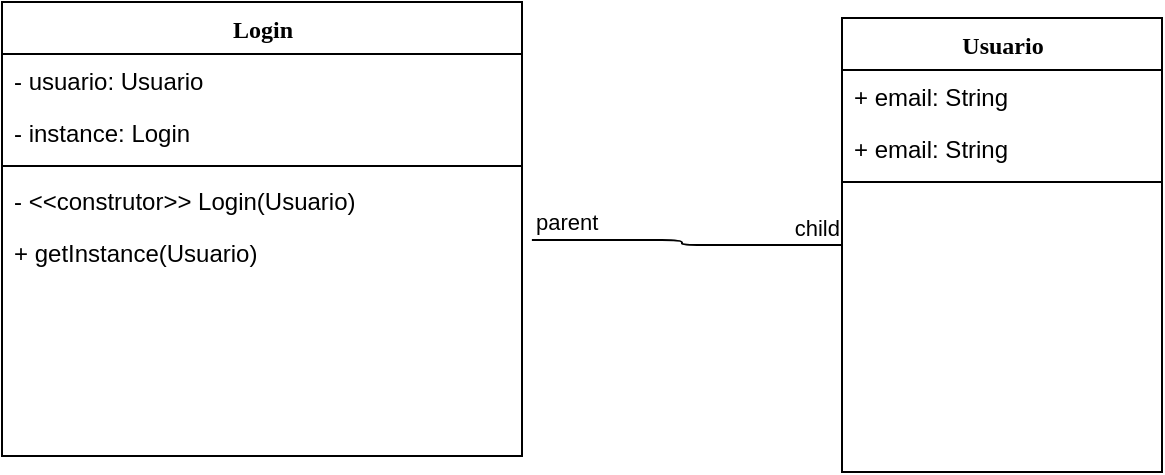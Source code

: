 <mxfile version="13.9.9" type="device"><diagram name="Page-1" id="9f46799a-70d6-7492-0946-bef42562c5a5"><mxGraphModel dx="1086" dy="806" grid="1" gridSize="10" guides="1" tooltips="1" connect="1" arrows="1" fold="1" page="1" pageScale="1" pageWidth="1100" pageHeight="850" background="#ffffff" math="0" shadow="0"><root><mxCell id="0"/><mxCell id="1" parent="0"/><mxCell id="78961159f06e98e8-17" value="Login" style="swimlane;html=1;fontStyle=1;align=center;verticalAlign=top;childLayout=stackLayout;horizontal=1;startSize=26;horizontalStack=0;resizeParent=1;resizeLast=0;collapsible=1;marginBottom=0;swimlaneFillColor=#ffffff;rounded=0;shadow=0;comic=0;labelBackgroundColor=none;strokeWidth=1;fillColor=none;fontFamily=Verdana;fontSize=12" parent="1" vertex="1"><mxGeometry x="210" y="190" width="260" height="227" as="geometry"/></mxCell><mxCell id="78961159f06e98e8-21" value="- usuario: Usuario" style="text;html=1;strokeColor=none;fillColor=none;align=left;verticalAlign=top;spacingLeft=4;spacingRight=4;whiteSpace=wrap;overflow=hidden;rotatable=0;points=[[0,0.5],[1,0.5]];portConstraint=eastwest;" parent="78961159f06e98e8-17" vertex="1"><mxGeometry y="26" width="260" height="26" as="geometry"/></mxCell><mxCell id="78961159f06e98e8-23" value="- instance: Login" style="text;html=1;strokeColor=none;fillColor=none;align=left;verticalAlign=top;spacingLeft=4;spacingRight=4;whiteSpace=wrap;overflow=hidden;rotatable=0;points=[[0,0.5],[1,0.5]];portConstraint=eastwest;" parent="78961159f06e98e8-17" vertex="1"><mxGeometry y="52" width="260" height="26" as="geometry"/></mxCell><mxCell id="78961159f06e98e8-19" value="" style="line;html=1;strokeWidth=1;fillColor=none;align=left;verticalAlign=middle;spacingTop=-1;spacingLeft=3;spacingRight=3;rotatable=0;labelPosition=right;points=[];portConstraint=eastwest;" parent="78961159f06e98e8-17" vertex="1"><mxGeometry y="78" width="260" height="8" as="geometry"/></mxCell><mxCell id="78961159f06e98e8-20" value="- &amp;lt;&amp;lt;construtor&amp;gt;&amp;gt; Login(Usuario)" style="text;html=1;strokeColor=none;fillColor=none;align=left;verticalAlign=top;spacingLeft=4;spacingRight=4;whiteSpace=wrap;overflow=hidden;rotatable=0;points=[[0,0.5],[1,0.5]];portConstraint=eastwest;" parent="78961159f06e98e8-17" vertex="1"><mxGeometry y="86" width="260" height="26" as="geometry"/></mxCell><mxCell id="78961159f06e98e8-27" value="+ getInstance(Usuario)" style="text;html=1;strokeColor=none;fillColor=none;align=left;verticalAlign=top;spacingLeft=4;spacingRight=4;whiteSpace=wrap;overflow=hidden;rotatable=0;points=[[0,0.5],[1,0.5]];portConstraint=eastwest;" parent="78961159f06e98e8-17" vertex="1"><mxGeometry y="112" width="260" height="26" as="geometry"/></mxCell><mxCell id="92ubutg5FGKxyNNN0Q19-1" value="Usuario" style="swimlane;html=1;fontStyle=1;align=center;verticalAlign=top;childLayout=stackLayout;horizontal=1;startSize=26;horizontalStack=0;resizeParent=1;resizeLast=0;collapsible=1;marginBottom=0;swimlaneFillColor=#ffffff;rounded=0;shadow=0;comic=0;labelBackgroundColor=none;strokeWidth=1;fillColor=none;fontFamily=Verdana;fontSize=12" vertex="1" parent="1"><mxGeometry x="630" y="198" width="160" height="227" as="geometry"/></mxCell><mxCell id="92ubutg5FGKxyNNN0Q19-2" value="+ email: String" style="text;html=1;strokeColor=none;fillColor=none;align=left;verticalAlign=top;spacingLeft=4;spacingRight=4;whiteSpace=wrap;overflow=hidden;rotatable=0;points=[[0,0.5],[1,0.5]];portConstraint=eastwest;" vertex="1" parent="92ubutg5FGKxyNNN0Q19-1"><mxGeometry y="26" width="160" height="26" as="geometry"/></mxCell><mxCell id="92ubutg5FGKxyNNN0Q19-3" value="+ email: String" style="text;html=1;strokeColor=none;fillColor=none;align=left;verticalAlign=top;spacingLeft=4;spacingRight=4;whiteSpace=wrap;overflow=hidden;rotatable=0;points=[[0,0.5],[1,0.5]];portConstraint=eastwest;" vertex="1" parent="92ubutg5FGKxyNNN0Q19-1"><mxGeometry y="52" width="160" height="26" as="geometry"/></mxCell><mxCell id="92ubutg5FGKxyNNN0Q19-6" value="" style="line;html=1;strokeWidth=1;fillColor=none;align=left;verticalAlign=middle;spacingTop=-1;spacingLeft=3;spacingRight=3;rotatable=0;labelPosition=right;points=[];portConstraint=eastwest;" vertex="1" parent="92ubutg5FGKxyNNN0Q19-1"><mxGeometry y="78" width="160" height="8" as="geometry"/></mxCell><mxCell id="92ubutg5FGKxyNNN0Q19-9" value="" style="endArrow=none;html=1;edgeStyle=orthogonalEdgeStyle;exitX=1.019;exitY=0.269;exitDx=0;exitDy=0;exitPerimeter=0;entryX=0;entryY=0.5;entryDx=0;entryDy=0;" edge="1" parent="1" source="78961159f06e98e8-27" target="92ubutg5FGKxyNNN0Q19-1"><mxGeometry relative="1" as="geometry"><mxPoint x="540" y="283" as="sourcePoint"/><mxPoint x="700" y="283" as="targetPoint"/></mxGeometry></mxCell><mxCell id="92ubutg5FGKxyNNN0Q19-10" value="parent" style="edgeLabel;resizable=0;html=1;align=left;verticalAlign=bottom;" connectable="0" vertex="1" parent="92ubutg5FGKxyNNN0Q19-9"><mxGeometry x="-1" relative="1" as="geometry"/></mxCell><mxCell id="92ubutg5FGKxyNNN0Q19-11" value="child" style="edgeLabel;resizable=0;html=1;align=right;verticalAlign=bottom;" connectable="0" vertex="1" parent="92ubutg5FGKxyNNN0Q19-9"><mxGeometry x="1" relative="1" as="geometry"/></mxCell></root></mxGraphModel></diagram></mxfile>